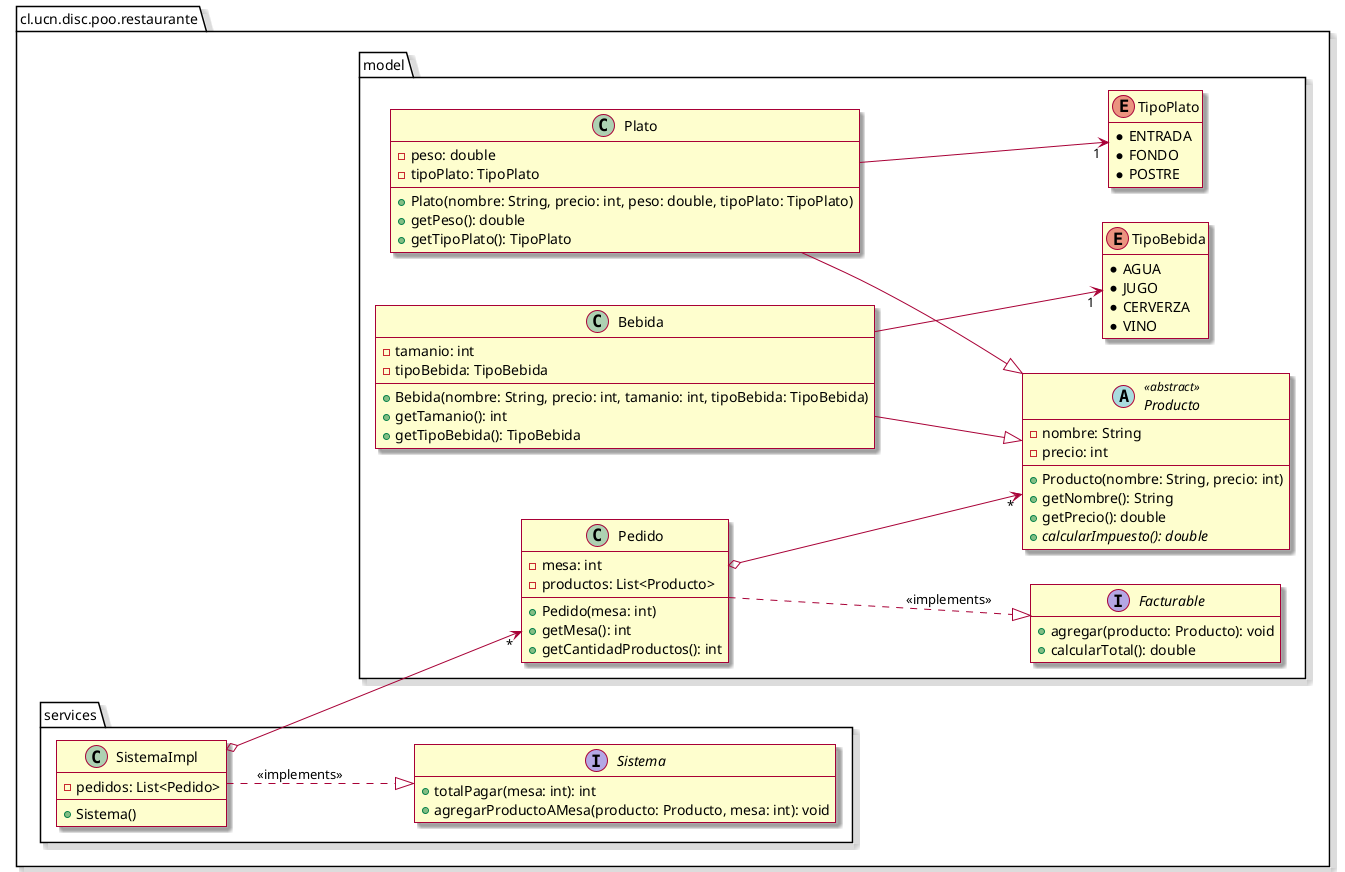 @startuml
skin rose
set separator none
left to right direction
hide empty members

package cl.ucn.disc.poo.restaurante {

    package model {

        abstract class Producto <<abstract>> {
            - nombre: String
            - precio: int
            + Producto(nombre: String, precio: int)
            + getNombre(): String
            + getPrecio(): double
            {abstract} + calcularImpuesto(): double
        }

        enum TipoPlato {
            * ENTRADA
            * FONDO
            * POSTRE
        }

        class Plato {
            - peso: double
            - tipoPlato: TipoPlato
            + Plato(nombre: String, precio: int, peso: double, tipoPlato: TipoPlato)
            + getPeso(): double
            + getTipoPlato(): TipoPlato
        }
        Plato --> "1" TipoPlato
        Plato --|> Producto

        enum TipoBebida {
            * AGUA
            * JUGO
            * CERVERZA
            * VINO
        }

        class Bebida {
            - tamanio: int
            - tipoBebida: TipoBebida
            + Bebida(nombre: String, precio: int, tamanio: int, tipoBebida: TipoBebida)
            + getTamanio(): int
            + getTipoBebida(): TipoBebida
        }
        Bebida --> "1" TipoBebida
        Bebida --|> Producto

        interface Facturable {
            + agregar(producto: Producto): void
            + calcularTotal(): double
        }

        class Pedido {
            - mesa: int
            - productos: List<Producto>
            + Pedido(mesa: int)
            + getMesa(): int
            + getCantidadProductos(): int
        }
        Pedido ..|> Facturable: <<implements>>
        Pedido o--> "*" Producto
    }

    package services {

        interface Sistema {
            + totalPagar(mesa: int): int
            + agregarProductoAMesa(producto: Producto, mesa: int): void
        }

        class SistemaImpl {
            - pedidos: List<Pedido>
            + Sistema()
        }
        SistemaImpl ..|> Sistema: <<implements>>
        SistemaImpl o--> "*" Pedido

    }
}

@enduml
